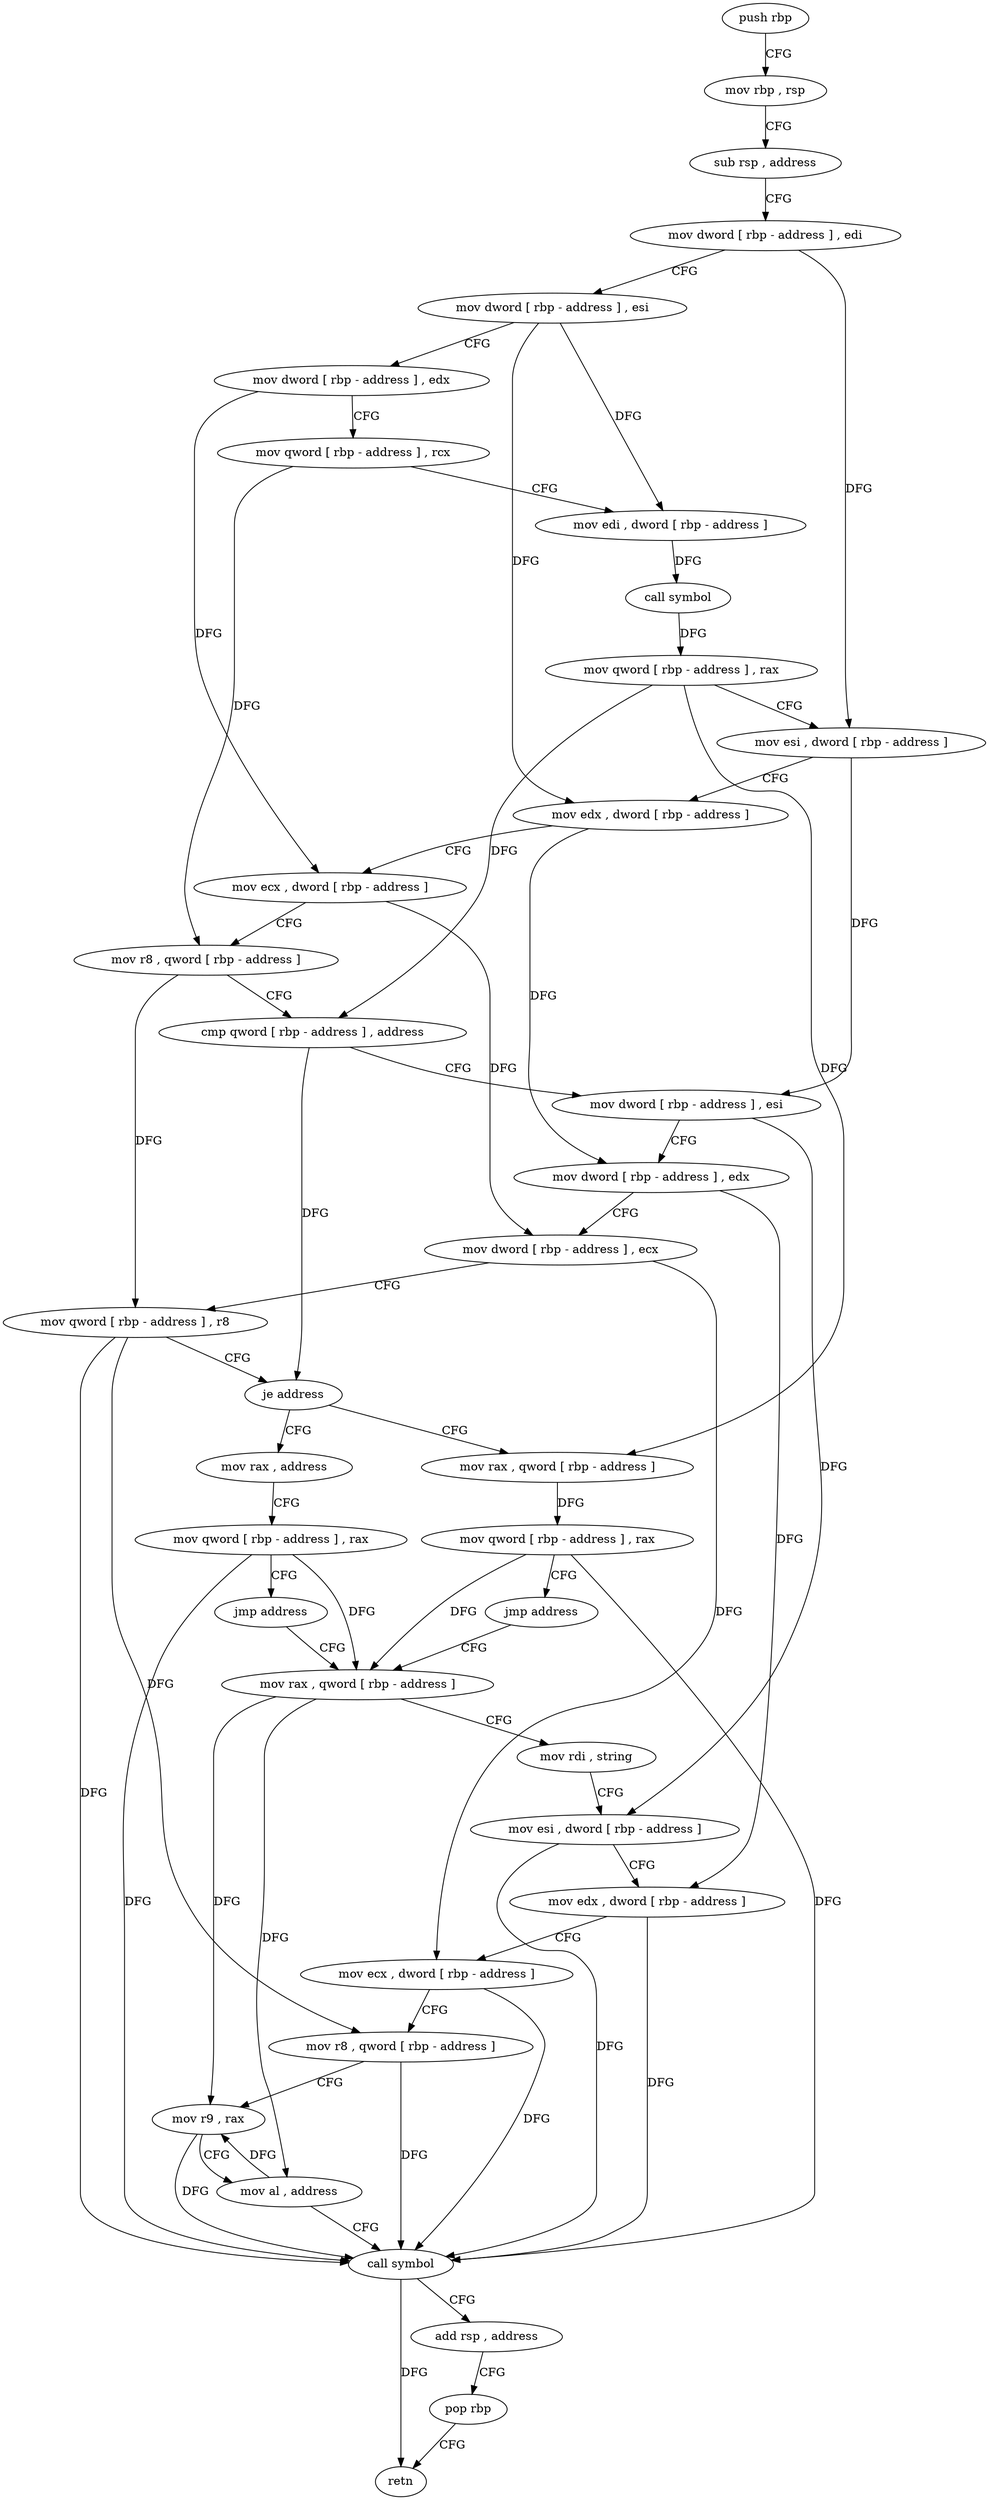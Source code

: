 digraph "func" {
"4202944" [label = "push rbp" ]
"4202945" [label = "mov rbp , rsp" ]
"4202948" [label = "sub rsp , address" ]
"4202952" [label = "mov dword [ rbp - address ] , edi" ]
"4202955" [label = "mov dword [ rbp - address ] , esi" ]
"4202958" [label = "mov dword [ rbp - address ] , edx" ]
"4202961" [label = "mov qword [ rbp - address ] , rcx" ]
"4202965" [label = "mov edi , dword [ rbp - address ]" ]
"4202968" [label = "call symbol" ]
"4202973" [label = "mov qword [ rbp - address ] , rax" ]
"4202977" [label = "mov esi , dword [ rbp - address ]" ]
"4202980" [label = "mov edx , dword [ rbp - address ]" ]
"4202983" [label = "mov ecx , dword [ rbp - address ]" ]
"4202986" [label = "mov r8 , qword [ rbp - address ]" ]
"4202990" [label = "cmp qword [ rbp - address ] , address" ]
"4202995" [label = "mov dword [ rbp - address ] , esi" ]
"4202998" [label = "mov dword [ rbp - address ] , edx" ]
"4203001" [label = "mov dword [ rbp - address ] , ecx" ]
"4203004" [label = "mov qword [ rbp - address ] , r8" ]
"4203008" [label = "je address" ]
"4203027" [label = "mov rax , address" ]
"4203014" [label = "mov rax , qword [ rbp - address ]" ]
"4203037" [label = "mov qword [ rbp - address ] , rax" ]
"4203041" [label = "jmp address" ]
"4203046" [label = "mov rax , qword [ rbp - address ]" ]
"4203018" [label = "mov qword [ rbp - address ] , rax" ]
"4203022" [label = "jmp address" ]
"4203050" [label = "mov rdi , string" ]
"4203060" [label = "mov esi , dword [ rbp - address ]" ]
"4203063" [label = "mov edx , dword [ rbp - address ]" ]
"4203066" [label = "mov ecx , dword [ rbp - address ]" ]
"4203069" [label = "mov r8 , qword [ rbp - address ]" ]
"4203073" [label = "mov r9 , rax" ]
"4203076" [label = "mov al , address" ]
"4203078" [label = "call symbol" ]
"4203083" [label = "add rsp , address" ]
"4203087" [label = "pop rbp" ]
"4203088" [label = "retn" ]
"4202944" -> "4202945" [ label = "CFG" ]
"4202945" -> "4202948" [ label = "CFG" ]
"4202948" -> "4202952" [ label = "CFG" ]
"4202952" -> "4202955" [ label = "CFG" ]
"4202952" -> "4202977" [ label = "DFG" ]
"4202955" -> "4202958" [ label = "CFG" ]
"4202955" -> "4202965" [ label = "DFG" ]
"4202955" -> "4202980" [ label = "DFG" ]
"4202958" -> "4202961" [ label = "CFG" ]
"4202958" -> "4202983" [ label = "DFG" ]
"4202961" -> "4202965" [ label = "CFG" ]
"4202961" -> "4202986" [ label = "DFG" ]
"4202965" -> "4202968" [ label = "DFG" ]
"4202968" -> "4202973" [ label = "DFG" ]
"4202973" -> "4202977" [ label = "CFG" ]
"4202973" -> "4202990" [ label = "DFG" ]
"4202973" -> "4203014" [ label = "DFG" ]
"4202977" -> "4202980" [ label = "CFG" ]
"4202977" -> "4202995" [ label = "DFG" ]
"4202980" -> "4202983" [ label = "CFG" ]
"4202980" -> "4202998" [ label = "DFG" ]
"4202983" -> "4202986" [ label = "CFG" ]
"4202983" -> "4203001" [ label = "DFG" ]
"4202986" -> "4202990" [ label = "CFG" ]
"4202986" -> "4203004" [ label = "DFG" ]
"4202990" -> "4202995" [ label = "CFG" ]
"4202990" -> "4203008" [ label = "DFG" ]
"4202995" -> "4202998" [ label = "CFG" ]
"4202995" -> "4203060" [ label = "DFG" ]
"4202998" -> "4203001" [ label = "CFG" ]
"4202998" -> "4203063" [ label = "DFG" ]
"4203001" -> "4203004" [ label = "CFG" ]
"4203001" -> "4203066" [ label = "DFG" ]
"4203004" -> "4203008" [ label = "CFG" ]
"4203004" -> "4203069" [ label = "DFG" ]
"4203004" -> "4203078" [ label = "DFG" ]
"4203008" -> "4203027" [ label = "CFG" ]
"4203008" -> "4203014" [ label = "CFG" ]
"4203027" -> "4203037" [ label = "CFG" ]
"4203014" -> "4203018" [ label = "DFG" ]
"4203037" -> "4203041" [ label = "CFG" ]
"4203037" -> "4203046" [ label = "DFG" ]
"4203037" -> "4203078" [ label = "DFG" ]
"4203041" -> "4203046" [ label = "CFG" ]
"4203046" -> "4203050" [ label = "CFG" ]
"4203046" -> "4203073" [ label = "DFG" ]
"4203046" -> "4203076" [ label = "DFG" ]
"4203018" -> "4203022" [ label = "CFG" ]
"4203018" -> "4203046" [ label = "DFG" ]
"4203018" -> "4203078" [ label = "DFG" ]
"4203022" -> "4203046" [ label = "CFG" ]
"4203050" -> "4203060" [ label = "CFG" ]
"4203060" -> "4203063" [ label = "CFG" ]
"4203060" -> "4203078" [ label = "DFG" ]
"4203063" -> "4203066" [ label = "CFG" ]
"4203063" -> "4203078" [ label = "DFG" ]
"4203066" -> "4203069" [ label = "CFG" ]
"4203066" -> "4203078" [ label = "DFG" ]
"4203069" -> "4203073" [ label = "CFG" ]
"4203069" -> "4203078" [ label = "DFG" ]
"4203073" -> "4203076" [ label = "CFG" ]
"4203073" -> "4203078" [ label = "DFG" ]
"4203076" -> "4203078" [ label = "CFG" ]
"4203076" -> "4203073" [ label = "DFG" ]
"4203078" -> "4203083" [ label = "CFG" ]
"4203078" -> "4203088" [ label = "DFG" ]
"4203083" -> "4203087" [ label = "CFG" ]
"4203087" -> "4203088" [ label = "CFG" ]
}
